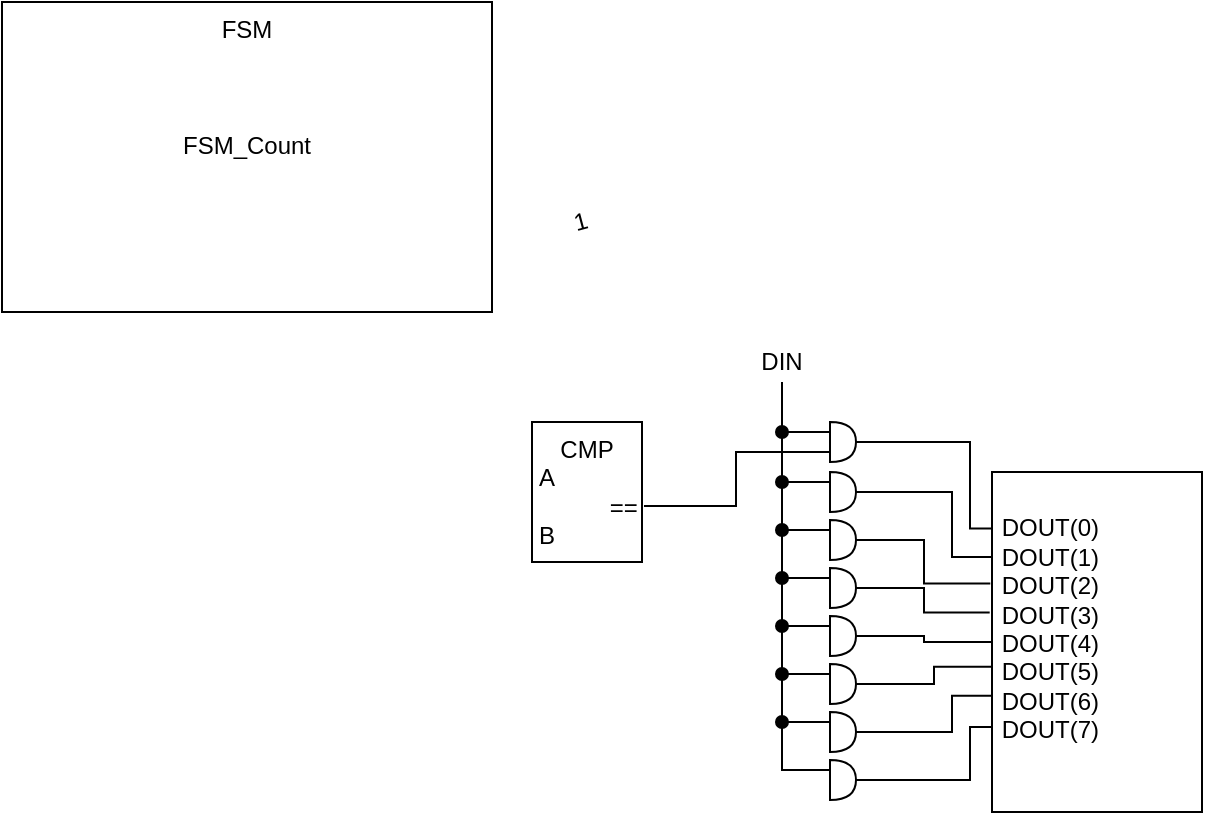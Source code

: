 <mxfile version="14.6.9" type="device"><diagram id="4GZbl1KlJd3gTeFwy_8V" name="Page-1"><mxGraphModel dx="395" dy="221" grid="1" gridSize="1" guides="1" tooltips="1" connect="1" arrows="1" fold="1" page="1" pageScale="1" pageWidth="827" pageHeight="1169" math="0" shadow="0"><root><mxCell id="0"/><mxCell id="1" parent="0"/><mxCell id="C8Omv0CqaRnuSG2lQTpR-50" value="FSM&lt;br&gt;&lt;br&gt;&lt;br&gt;&lt;br&gt;FSM_Count&lt;br&gt;" style="rounded=0;whiteSpace=wrap;html=1;verticalAlign=top;" parent="1" vertex="1"><mxGeometry x="110" y="310" width="245" height="155" as="geometry"/></mxCell><mxCell id="C8Omv0CqaRnuSG2lQTpR-51" value="CMP&lt;br&gt;A&amp;nbsp; &amp;nbsp; &amp;nbsp; &amp;nbsp; &amp;nbsp; &amp;nbsp;&amp;nbsp;&lt;br&gt;&amp;nbsp; &amp;nbsp; &amp;nbsp; &amp;nbsp; &amp;nbsp; &amp;nbsp;==&lt;br&gt;B&amp;nbsp; &amp;nbsp; &amp;nbsp; &amp;nbsp; &amp;nbsp; &amp;nbsp;&amp;nbsp;" style="rounded=0;whiteSpace=wrap;html=1;verticalAlign=top;" parent="1" vertex="1"><mxGeometry x="375" y="520" width="55" height="70" as="geometry"/></mxCell><mxCell id="C8Omv0CqaRnuSG2lQTpR-52" value="&lt;br&gt;DOUT(0)&amp;nbsp; &amp;nbsp; &amp;nbsp; &amp;nbsp; &amp;nbsp; &amp;nbsp; &amp;nbsp;&amp;nbsp;&lt;br&gt;DOUT(1)&amp;nbsp; &amp;nbsp; &amp;nbsp; &amp;nbsp; &amp;nbsp; &amp;nbsp; &amp;nbsp;&amp;nbsp;&lt;br&gt;DOUT(2)&amp;nbsp; &amp;nbsp; &amp;nbsp; &amp;nbsp; &amp;nbsp; &amp;nbsp; &amp;nbsp;&amp;nbsp;&lt;br&gt;DOUT(3)&amp;nbsp; &amp;nbsp; &amp;nbsp; &amp;nbsp; &amp;nbsp; &amp;nbsp; &amp;nbsp;&amp;nbsp;&lt;br&gt;DOUT(4)&amp;nbsp; &amp;nbsp; &amp;nbsp; &amp;nbsp; &amp;nbsp; &amp;nbsp; &amp;nbsp;&amp;nbsp;&lt;br&gt;DOUT(5)&amp;nbsp; &amp;nbsp; &amp;nbsp; &amp;nbsp; &amp;nbsp; &amp;nbsp; &amp;nbsp;&amp;nbsp;&lt;br&gt;DOUT(6)&amp;nbsp; &amp;nbsp; &amp;nbsp; &amp;nbsp; &amp;nbsp; &amp;nbsp; &amp;nbsp;&amp;nbsp;&lt;br&gt;DOUT(7)&amp;nbsp; &amp;nbsp; &amp;nbsp; &amp;nbsp; &amp;nbsp; &amp;nbsp; &amp;nbsp;&amp;nbsp;" style="rounded=0;whiteSpace=wrap;html=1;verticalAlign=top;" parent="1" vertex="1"><mxGeometry x="605" y="545" width="105" height="170" as="geometry"/></mxCell><mxCell id="C8Omv0CqaRnuSG2lQTpR-75" style="edgeStyle=orthogonalEdgeStyle;rounded=0;orthogonalLoop=1;jettySize=auto;html=1;exitX=1;exitY=0.5;exitDx=0;exitDy=0;exitPerimeter=0;entryX=0.004;entryY=0.166;entryDx=0;entryDy=0;entryPerimeter=0;startArrow=none;startFill=0;endArrow=none;endFill=0;" parent="1" source="C8Omv0CqaRnuSG2lQTpR-54" target="C8Omv0CqaRnuSG2lQTpR-52" edge="1"><mxGeometry relative="1" as="geometry"><Array as="points"><mxPoint x="594" y="530"/><mxPoint x="594" y="573"/></Array></mxGeometry></mxCell><mxCell id="C8Omv0CqaRnuSG2lQTpR-54" value="" style="shape=or;whiteSpace=wrap;html=1;" parent="1" vertex="1"><mxGeometry x="524" y="520" width="13" height="20" as="geometry"/></mxCell><mxCell id="C8Omv0CqaRnuSG2lQTpR-56" value="DIN" style="text;html=1;strokeColor=none;fillColor=none;align=center;verticalAlign=middle;whiteSpace=wrap;rounded=0;" parent="1" vertex="1"><mxGeometry x="480" y="480" width="40" height="20" as="geometry"/></mxCell><mxCell id="C8Omv0CqaRnuSG2lQTpR-57" value="" style="endArrow=none;html=1;entryX=0;entryY=0.25;entryDx=0;entryDy=0;entryPerimeter=0;startArrow=oval;startFill=1;" parent="1" target="C8Omv0CqaRnuSG2lQTpR-54" edge="1"><mxGeometry width="50" height="50" relative="1" as="geometry"><mxPoint x="500" y="525" as="sourcePoint"/><mxPoint x="523" y="525" as="targetPoint"/></mxGeometry></mxCell><mxCell id="C8Omv0CqaRnuSG2lQTpR-58" value="" style="endArrow=none;html=1;entryX=0;entryY=0.75;entryDx=0;entryDy=0;entryPerimeter=0;rounded=0;edgeStyle=orthogonalEdgeStyle;exitX=1.018;exitY=0.6;exitDx=0;exitDy=0;exitPerimeter=0;" parent="1" source="C8Omv0CqaRnuSG2lQTpR-51" target="C8Omv0CqaRnuSG2lQTpR-54" edge="1"><mxGeometry width="50" height="50" relative="1" as="geometry"><mxPoint x="460" y="578" as="sourcePoint"/><mxPoint x="484" y="572.92" as="targetPoint"/></mxGeometry></mxCell><mxCell id="C8Omv0CqaRnuSG2lQTpR-76" style="edgeStyle=orthogonalEdgeStyle;rounded=0;orthogonalLoop=1;jettySize=auto;html=1;exitX=1;exitY=0.5;exitDx=0;exitDy=0;exitPerimeter=0;entryX=0;entryY=0.25;entryDx=0;entryDy=0;startArrow=none;startFill=0;endArrow=none;endFill=0;" parent="1" source="C8Omv0CqaRnuSG2lQTpR-61" target="C8Omv0CqaRnuSG2lQTpR-52" edge="1"><mxGeometry relative="1" as="geometry"><Array as="points"><mxPoint x="585" y="555"/><mxPoint x="585" y="588"/></Array></mxGeometry></mxCell><mxCell id="C8Omv0CqaRnuSG2lQTpR-61" value="" style="shape=or;whiteSpace=wrap;html=1;" parent="1" vertex="1"><mxGeometry x="524" y="545" width="13" height="20" as="geometry"/></mxCell><mxCell id="C8Omv0CqaRnuSG2lQTpR-62" value="" style="endArrow=none;html=1;entryX=0;entryY=0.25;entryDx=0;entryDy=0;entryPerimeter=0;startArrow=oval;startFill=1;" parent="1" target="C8Omv0CqaRnuSG2lQTpR-61" edge="1"><mxGeometry width="50" height="50" relative="1" as="geometry"><mxPoint x="500" y="550" as="sourcePoint"/><mxPoint x="523" y="550" as="targetPoint"/></mxGeometry></mxCell><mxCell id="C8Omv0CqaRnuSG2lQTpR-77" style="edgeStyle=orthogonalEdgeStyle;rounded=0;orthogonalLoop=1;jettySize=auto;html=1;exitX=1;exitY=0.5;exitDx=0;exitDy=0;exitPerimeter=0;entryX=-0.008;entryY=0.328;entryDx=0;entryDy=0;entryPerimeter=0;startArrow=none;startFill=0;endArrow=none;endFill=0;" parent="1" source="C8Omv0CqaRnuSG2lQTpR-63" target="C8Omv0CqaRnuSG2lQTpR-52" edge="1"><mxGeometry relative="1" as="geometry"/></mxCell><mxCell id="C8Omv0CqaRnuSG2lQTpR-63" value="" style="shape=or;whiteSpace=wrap;html=1;" parent="1" vertex="1"><mxGeometry x="524" y="569" width="13" height="20" as="geometry"/></mxCell><mxCell id="C8Omv0CqaRnuSG2lQTpR-64" value="" style="endArrow=none;html=1;entryX=0;entryY=0.25;entryDx=0;entryDy=0;entryPerimeter=0;startArrow=oval;startFill=1;" parent="1" target="C8Omv0CqaRnuSG2lQTpR-63" edge="1"><mxGeometry width="50" height="50" relative="1" as="geometry"><mxPoint x="500" y="574" as="sourcePoint"/><mxPoint x="523" y="574" as="targetPoint"/></mxGeometry></mxCell><mxCell id="C8Omv0CqaRnuSG2lQTpR-78" style="edgeStyle=orthogonalEdgeStyle;rounded=0;orthogonalLoop=1;jettySize=auto;html=1;exitX=1;exitY=0.5;exitDx=0;exitDy=0;exitPerimeter=0;entryX=-0.011;entryY=0.413;entryDx=0;entryDy=0;entryPerimeter=0;startArrow=none;startFill=0;endArrow=none;endFill=0;" parent="1" source="C8Omv0CqaRnuSG2lQTpR-65" target="C8Omv0CqaRnuSG2lQTpR-52" edge="1"><mxGeometry relative="1" as="geometry"/></mxCell><mxCell id="C8Omv0CqaRnuSG2lQTpR-65" value="" style="shape=or;whiteSpace=wrap;html=1;" parent="1" vertex="1"><mxGeometry x="524" y="593" width="13" height="20" as="geometry"/></mxCell><mxCell id="C8Omv0CqaRnuSG2lQTpR-66" value="" style="endArrow=none;html=1;entryX=0;entryY=0.25;entryDx=0;entryDy=0;entryPerimeter=0;startArrow=oval;startFill=1;" parent="1" target="C8Omv0CqaRnuSG2lQTpR-65" edge="1"><mxGeometry width="50" height="50" relative="1" as="geometry"><mxPoint x="500" y="598" as="sourcePoint"/><mxPoint x="523" y="598" as="targetPoint"/></mxGeometry></mxCell><mxCell id="C8Omv0CqaRnuSG2lQTpR-79" style="edgeStyle=orthogonalEdgeStyle;rounded=0;orthogonalLoop=1;jettySize=auto;html=1;exitX=1;exitY=0.5;exitDx=0;exitDy=0;exitPerimeter=0;entryX=0;entryY=0.5;entryDx=0;entryDy=0;startArrow=none;startFill=0;endArrow=none;endFill=0;" parent="1" source="C8Omv0CqaRnuSG2lQTpR-67" target="C8Omv0CqaRnuSG2lQTpR-52" edge="1"><mxGeometry relative="1" as="geometry"/></mxCell><mxCell id="C8Omv0CqaRnuSG2lQTpR-67" value="" style="shape=or;whiteSpace=wrap;html=1;" parent="1" vertex="1"><mxGeometry x="524" y="617" width="13" height="20" as="geometry"/></mxCell><mxCell id="C8Omv0CqaRnuSG2lQTpR-68" value="" style="endArrow=none;html=1;entryX=0;entryY=0.25;entryDx=0;entryDy=0;entryPerimeter=0;startArrow=oval;startFill=1;" parent="1" target="C8Omv0CqaRnuSG2lQTpR-67" edge="1"><mxGeometry width="50" height="50" relative="1" as="geometry"><mxPoint x="500" y="622" as="sourcePoint"/><mxPoint x="523" y="622" as="targetPoint"/></mxGeometry></mxCell><mxCell id="C8Omv0CqaRnuSG2lQTpR-80" style="edgeStyle=orthogonalEdgeStyle;rounded=0;orthogonalLoop=1;jettySize=auto;html=1;exitX=1;exitY=0.5;exitDx=0;exitDy=0;exitPerimeter=0;entryX=-0.004;entryY=0.573;entryDx=0;entryDy=0;entryPerimeter=0;startArrow=none;startFill=0;endArrow=none;endFill=0;" parent="1" source="C8Omv0CqaRnuSG2lQTpR-69" target="C8Omv0CqaRnuSG2lQTpR-52" edge="1"><mxGeometry relative="1" as="geometry"><Array as="points"><mxPoint x="576" y="651"/><mxPoint x="576" y="642"/></Array></mxGeometry></mxCell><mxCell id="C8Omv0CqaRnuSG2lQTpR-69" value="" style="shape=or;whiteSpace=wrap;html=1;" parent="1" vertex="1"><mxGeometry x="524" y="641" width="13" height="20" as="geometry"/></mxCell><mxCell id="C8Omv0CqaRnuSG2lQTpR-70" value="" style="endArrow=none;html=1;entryX=0;entryY=0.25;entryDx=0;entryDy=0;entryPerimeter=0;startArrow=oval;startFill=1;" parent="1" target="C8Omv0CqaRnuSG2lQTpR-69" edge="1"><mxGeometry width="50" height="50" relative="1" as="geometry"><mxPoint x="500" y="646" as="sourcePoint"/><mxPoint x="523" y="646" as="targetPoint"/></mxGeometry></mxCell><mxCell id="C8Omv0CqaRnuSG2lQTpR-81" style="edgeStyle=orthogonalEdgeStyle;rounded=0;orthogonalLoop=1;jettySize=auto;html=1;exitX=1;exitY=0.5;exitDx=0;exitDy=0;exitPerimeter=0;entryX=0;entryY=0.658;entryDx=0;entryDy=0;entryPerimeter=0;startArrow=none;startFill=0;endArrow=none;endFill=0;" parent="1" source="C8Omv0CqaRnuSG2lQTpR-71" target="C8Omv0CqaRnuSG2lQTpR-52" edge="1"><mxGeometry relative="1" as="geometry"><Array as="points"><mxPoint x="585" y="675"/><mxPoint x="585" y="657"/></Array></mxGeometry></mxCell><mxCell id="C8Omv0CqaRnuSG2lQTpR-71" value="" style="shape=or;whiteSpace=wrap;html=1;" parent="1" vertex="1"><mxGeometry x="524" y="665" width="13" height="20" as="geometry"/></mxCell><mxCell id="C8Omv0CqaRnuSG2lQTpR-72" value="" style="endArrow=none;html=1;entryX=0;entryY=0.25;entryDx=0;entryDy=0;entryPerimeter=0;startArrow=oval;startFill=1;" parent="1" target="C8Omv0CqaRnuSG2lQTpR-71" edge="1"><mxGeometry width="50" height="50" relative="1" as="geometry"><mxPoint x="500" y="670" as="sourcePoint"/><mxPoint x="523" y="670" as="targetPoint"/></mxGeometry></mxCell><mxCell id="C8Omv0CqaRnuSG2lQTpR-82" style="edgeStyle=orthogonalEdgeStyle;rounded=0;orthogonalLoop=1;jettySize=auto;html=1;exitX=1;exitY=0.5;exitDx=0;exitDy=0;exitPerimeter=0;entryX=0;entryY=0.75;entryDx=0;entryDy=0;startArrow=none;startFill=0;endArrow=none;endFill=0;" parent="1" source="C8Omv0CqaRnuSG2lQTpR-73" target="C8Omv0CqaRnuSG2lQTpR-52" edge="1"><mxGeometry relative="1" as="geometry"><Array as="points"><mxPoint x="594" y="699"/><mxPoint x="594" y="673"/></Array></mxGeometry></mxCell><mxCell id="C8Omv0CqaRnuSG2lQTpR-73" value="" style="shape=or;whiteSpace=wrap;html=1;" parent="1" vertex="1"><mxGeometry x="524" y="689" width="13" height="20" as="geometry"/></mxCell><mxCell id="C8Omv0CqaRnuSG2lQTpR-83" style="edgeStyle=orthogonalEdgeStyle;rounded=0;orthogonalLoop=1;jettySize=auto;html=1;entryX=0;entryY=0.25;entryDx=0;entryDy=0;startArrow=none;startFill=0;endArrow=none;endFill=0;entryPerimeter=0;exitX=0.5;exitY=1;exitDx=0;exitDy=0;" parent="1" source="C8Omv0CqaRnuSG2lQTpR-56" target="C8Omv0CqaRnuSG2lQTpR-73" edge="1"><mxGeometry relative="1" as="geometry"><mxPoint x="500" y="592" as="sourcePoint"/><mxPoint x="494" y="675.0" as="targetPoint"/><Array as="points"><mxPoint x="500" y="694"/></Array></mxGeometry></mxCell><mxCell id="jhtlFQyk2TVxfE5GGPBx-1" value="1" style="text;html=1;strokeColor=none;fillColor=none;align=center;verticalAlign=middle;whiteSpace=wrap;rounded=0;rotation=-15;" vertex="1" parent="1"><mxGeometry x="392.56" y="413.11" width="13.23" height="14.15" as="geometry"/></mxCell></root></mxGraphModel></diagram></mxfile>